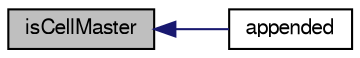 digraph "isCellMaster"
{
  bgcolor="transparent";
  edge [fontname="FreeSans",fontsize="10",labelfontname="FreeSans",labelfontsize="10"];
  node [fontname="FreeSans",fontsize="10",shape=record];
  rankdir="LR";
  Node20 [label="isCellMaster",height=0.2,width=0.4,color="black", fillcolor="grey75", style="filled", fontcolor="black"];
  Node20 -> Node21 [dir="back",color="midnightblue",fontsize="10",style="solid",fontname="FreeSans"];
  Node21 [label="appended",height=0.2,width=0.4,color="black",URL="$a21614.html#ac298d0e488d96dedb9224cd06ad20ced",tooltip="Is the cell appended with no master. "];
}
